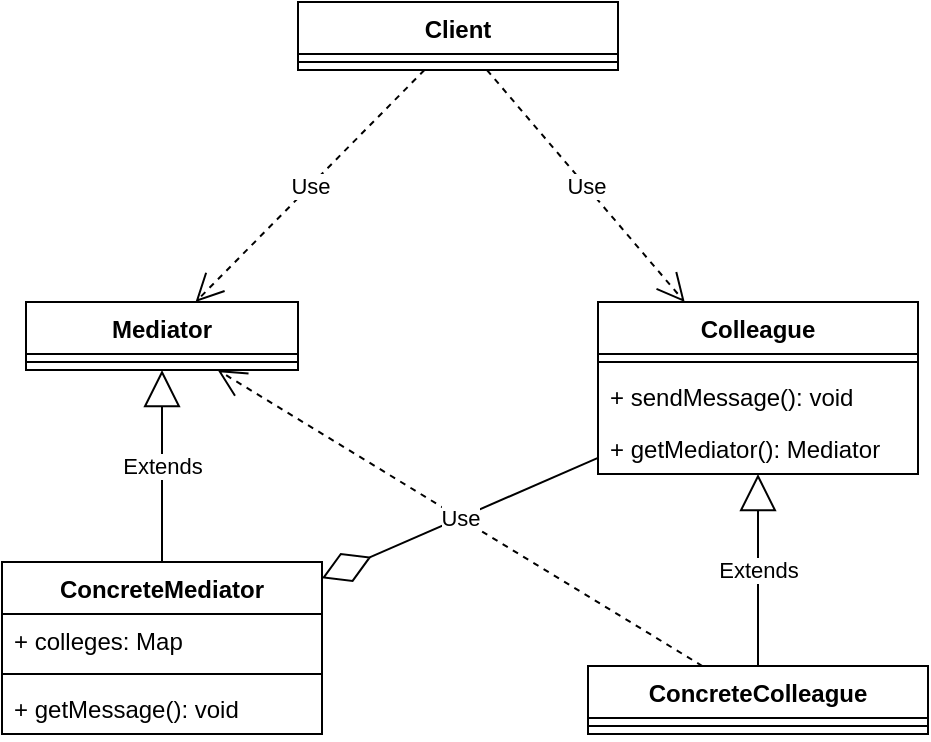 <mxfile version="13.6.5">
    <diagram id="2GUslANzqD3de1FQ0Hde" name="Page-1">
        <mxGraphModel dx="906" dy="830" grid="1" gridSize="10" guides="1" tooltips="1" connect="1" arrows="1" fold="1" page="1" pageScale="1" pageWidth="827" pageHeight="1169" math="0" shadow="0">
            <root>
                <mxCell id="0"/>
                <mxCell id="1" parent="0"/>
                <mxCell id="2" value="Mediator" style="swimlane;fontStyle=1;align=center;verticalAlign=top;childLayout=stackLayout;horizontal=1;startSize=26;horizontalStack=0;resizeParent=1;resizeParentMax=0;resizeLast=0;collapsible=1;marginBottom=0;" vertex="1" parent="1">
                    <mxGeometry x="254" y="220" width="136" height="34" as="geometry"/>
                </mxCell>
                <mxCell id="4" value="" style="line;strokeWidth=1;fillColor=none;align=left;verticalAlign=middle;spacingTop=-1;spacingLeft=3;spacingRight=3;rotatable=0;labelPosition=right;points=[];portConstraint=eastwest;" vertex="1" parent="2">
                    <mxGeometry y="26" width="136" height="8" as="geometry"/>
                </mxCell>
                <mxCell id="6" value="ConcreteMediator" style="swimlane;fontStyle=1;align=center;verticalAlign=top;childLayout=stackLayout;horizontal=1;startSize=26;horizontalStack=0;resizeParent=1;resizeParentMax=0;resizeLast=0;collapsible=1;marginBottom=0;" vertex="1" parent="1">
                    <mxGeometry x="242" y="350" width="160" height="86" as="geometry"/>
                </mxCell>
                <mxCell id="14" value="+ colleges: Map" style="text;strokeColor=none;fillColor=none;align=left;verticalAlign=top;spacingLeft=4;spacingRight=4;overflow=hidden;rotatable=0;points=[[0,0.5],[1,0.5]];portConstraint=eastwest;" vertex="1" parent="6">
                    <mxGeometry y="26" width="160" height="26" as="geometry"/>
                </mxCell>
                <mxCell id="7" value="" style="line;strokeWidth=1;fillColor=none;align=left;verticalAlign=middle;spacingTop=-1;spacingLeft=3;spacingRight=3;rotatable=0;labelPosition=right;points=[];portConstraint=eastwest;" vertex="1" parent="6">
                    <mxGeometry y="52" width="160" height="8" as="geometry"/>
                </mxCell>
                <mxCell id="29" value="+ getMessage(): void" style="text;strokeColor=none;fillColor=none;align=left;verticalAlign=top;spacingLeft=4;spacingRight=4;overflow=hidden;rotatable=0;points=[[0,0.5],[1,0.5]];portConstraint=eastwest;" vertex="1" parent="6">
                    <mxGeometry y="60" width="160" height="26" as="geometry"/>
                </mxCell>
                <mxCell id="9" value="Extends" style="endArrow=block;endSize=16;endFill=0;html=1;" edge="1" parent="1" source="6" target="2">
                    <mxGeometry width="160" relative="1" as="geometry">
                        <mxPoint x="330" y="420" as="sourcePoint"/>
                        <mxPoint x="490" y="420" as="targetPoint"/>
                    </mxGeometry>
                </mxCell>
                <mxCell id="19" value="Colleague" style="swimlane;fontStyle=1;align=center;verticalAlign=top;childLayout=stackLayout;horizontal=1;startSize=26;horizontalStack=0;resizeParent=1;resizeParentMax=0;resizeLast=0;collapsible=1;marginBottom=0;" vertex="1" parent="1">
                    <mxGeometry x="540" y="220" width="160" height="86" as="geometry"/>
                </mxCell>
                <mxCell id="20" value="" style="line;strokeWidth=1;fillColor=none;align=left;verticalAlign=middle;spacingTop=-1;spacingLeft=3;spacingRight=3;rotatable=0;labelPosition=right;points=[];portConstraint=eastwest;" vertex="1" parent="19">
                    <mxGeometry y="26" width="160" height="8" as="geometry"/>
                </mxCell>
                <mxCell id="30" value="+ sendMessage(): void" style="text;strokeColor=none;fillColor=none;align=left;verticalAlign=top;spacingLeft=4;spacingRight=4;overflow=hidden;rotatable=0;points=[[0,0.5],[1,0.5]];portConstraint=eastwest;" vertex="1" parent="19">
                    <mxGeometry y="34" width="160" height="26" as="geometry"/>
                </mxCell>
                <mxCell id="31" value="+ getMediator(): Mediator" style="text;strokeColor=none;fillColor=none;align=left;verticalAlign=top;spacingLeft=4;spacingRight=4;overflow=hidden;rotatable=0;points=[[0,0.5],[1,0.5]];portConstraint=eastwest;" vertex="1" parent="19">
                    <mxGeometry y="60" width="160" height="26" as="geometry"/>
                </mxCell>
                <mxCell id="21" value="" style="endArrow=diamondThin;endFill=0;endSize=24;html=1;" edge="1" parent="1" source="19" target="6">
                    <mxGeometry width="160" relative="1" as="geometry">
                        <mxPoint x="330" y="420" as="sourcePoint"/>
                        <mxPoint x="490" y="420" as="targetPoint"/>
                    </mxGeometry>
                </mxCell>
                <mxCell id="22" value="Extends" style="endArrow=block;endSize=16;endFill=0;html=1;" edge="1" parent="1" source="23" target="19">
                    <mxGeometry width="160" relative="1" as="geometry">
                        <mxPoint x="620" y="400" as="sourcePoint"/>
                        <mxPoint x="332" y="264" as="targetPoint"/>
                    </mxGeometry>
                </mxCell>
                <mxCell id="23" value="ConcreteColleague" style="swimlane;fontStyle=1;align=center;verticalAlign=top;childLayout=stackLayout;horizontal=1;startSize=26;horizontalStack=0;resizeParent=1;resizeParentMax=0;resizeLast=0;collapsible=1;marginBottom=0;" vertex="1" parent="1">
                    <mxGeometry x="535" y="402" width="170" height="34" as="geometry"/>
                </mxCell>
                <mxCell id="24" value="" style="line;strokeWidth=1;fillColor=none;align=left;verticalAlign=middle;spacingTop=-1;spacingLeft=3;spacingRight=3;rotatable=0;labelPosition=right;points=[];portConstraint=eastwest;" vertex="1" parent="23">
                    <mxGeometry y="26" width="170" height="8" as="geometry"/>
                </mxCell>
                <mxCell id="32" value="Use" style="endArrow=open;endSize=12;dashed=1;html=1;" edge="1" parent="1" source="23" target="2">
                    <mxGeometry width="160" relative="1" as="geometry">
                        <mxPoint x="480" y="550" as="sourcePoint"/>
                        <mxPoint x="490" y="420" as="targetPoint"/>
                    </mxGeometry>
                </mxCell>
                <mxCell id="37" value="Use" style="endArrow=open;endSize=12;dashed=1;html=1;" edge="1" parent="1" source="33" target="2">
                    <mxGeometry width="160" relative="1" as="geometry">
                        <mxPoint x="380" y="160" as="sourcePoint"/>
                        <mxPoint x="359.835" y="264" as="targetPoint"/>
                    </mxGeometry>
                </mxCell>
                <mxCell id="39" value="Use" style="endArrow=open;endSize=12;dashed=1;html=1;" edge="1" parent="1" source="33" target="19">
                    <mxGeometry width="160" relative="1" as="geometry">
                        <mxPoint x="570" y="170" as="sourcePoint"/>
                        <mxPoint x="343.107" y="230" as="targetPoint"/>
                    </mxGeometry>
                </mxCell>
                <mxCell id="33" value="Client" style="swimlane;fontStyle=1;align=center;verticalAlign=top;childLayout=stackLayout;horizontal=1;startSize=26;horizontalStack=0;resizeParent=1;resizeParentMax=0;resizeLast=0;collapsible=1;marginBottom=0;" vertex="1" parent="1">
                    <mxGeometry x="390" y="70" width="160" height="34" as="geometry"/>
                </mxCell>
                <mxCell id="35" value="" style="line;strokeWidth=1;fillColor=none;align=left;verticalAlign=middle;spacingTop=-1;spacingLeft=3;spacingRight=3;rotatable=0;labelPosition=right;points=[];portConstraint=eastwest;" vertex="1" parent="33">
                    <mxGeometry y="26" width="160" height="8" as="geometry"/>
                </mxCell>
            </root>
        </mxGraphModel>
    </diagram>
</mxfile>